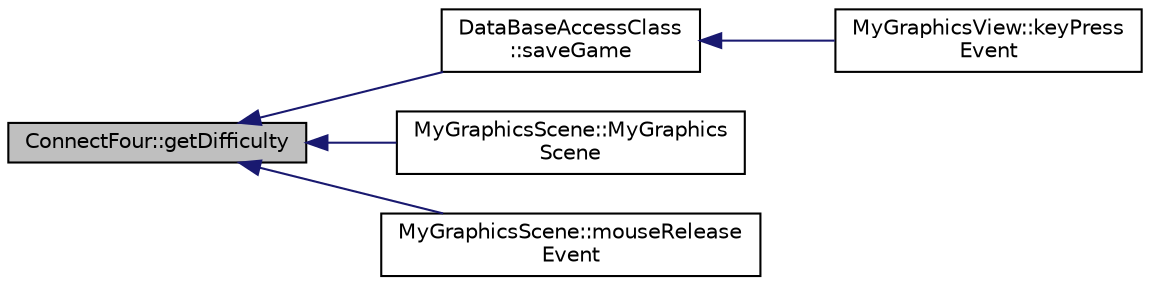 digraph "ConnectFour::getDifficulty"
{
  edge [fontname="Helvetica",fontsize="10",labelfontname="Helvetica",labelfontsize="10"];
  node [fontname="Helvetica",fontsize="10",shape=record];
  rankdir="LR";
  Node1 [label="ConnectFour::getDifficulty",height=0.2,width=0.4,color="black", fillcolor="grey75", style="filled" fontcolor="black"];
  Node1 -> Node2 [dir="back",color="midnightblue",fontsize="10",style="solid",fontname="Helvetica"];
  Node2 [label="DataBaseAccessClass\l::saveGame",height=0.2,width=0.4,color="black", fillcolor="white", style="filled",URL="$class_data_base_access_class.html#ac6944e91e73d748d54886921e10a8148",tooltip="Speichert eine Spielinstanz in der Datenbank ab "];
  Node2 -> Node3 [dir="back",color="midnightblue",fontsize="10",style="solid",fontname="Helvetica"];
  Node3 [label="MyGraphicsView::keyPress\lEvent",height=0.2,width=0.4,color="black", fillcolor="white", style="filled",URL="$class_my_graphics_view.html#a9816bdd436d67c34f1b0d8feed15d47d",tooltip="Fängt benutzereingaben ab. [Ss] speichert das Spiel [Ff] aktiviert und deaktiviert den Fullscreen mod..."];
  Node1 -> Node4 [dir="back",color="midnightblue",fontsize="10",style="solid",fontname="Helvetica"];
  Node4 [label="MyGraphicsScene::MyGraphics\lScene",height=0.2,width=0.4,color="black", fillcolor="white", style="filled",URL="$class_my_graphics_scene.html#a0a9622d196f6ea758f119faddf37caac",tooltip="Konstruktor der Klasse MyGraphicScene. Liefert eine Instanz zur Darstellung des Connect Four-Spiels ..."];
  Node1 -> Node5 [dir="back",color="midnightblue",fontsize="10",style="solid",fontname="Helvetica"];
  Node5 [label="MyGraphicsScene::mouseRelease\lEvent",height=0.2,width=0.4,color="black", fillcolor="white", style="filled",URL="$class_my_graphics_scene.html#a65a5dabb614e22ae4a4b48d9f2faffdc",tooltip="Fängt den Spieler click ab, der seine Spalte durch anclicken wählen soll. "];
}

